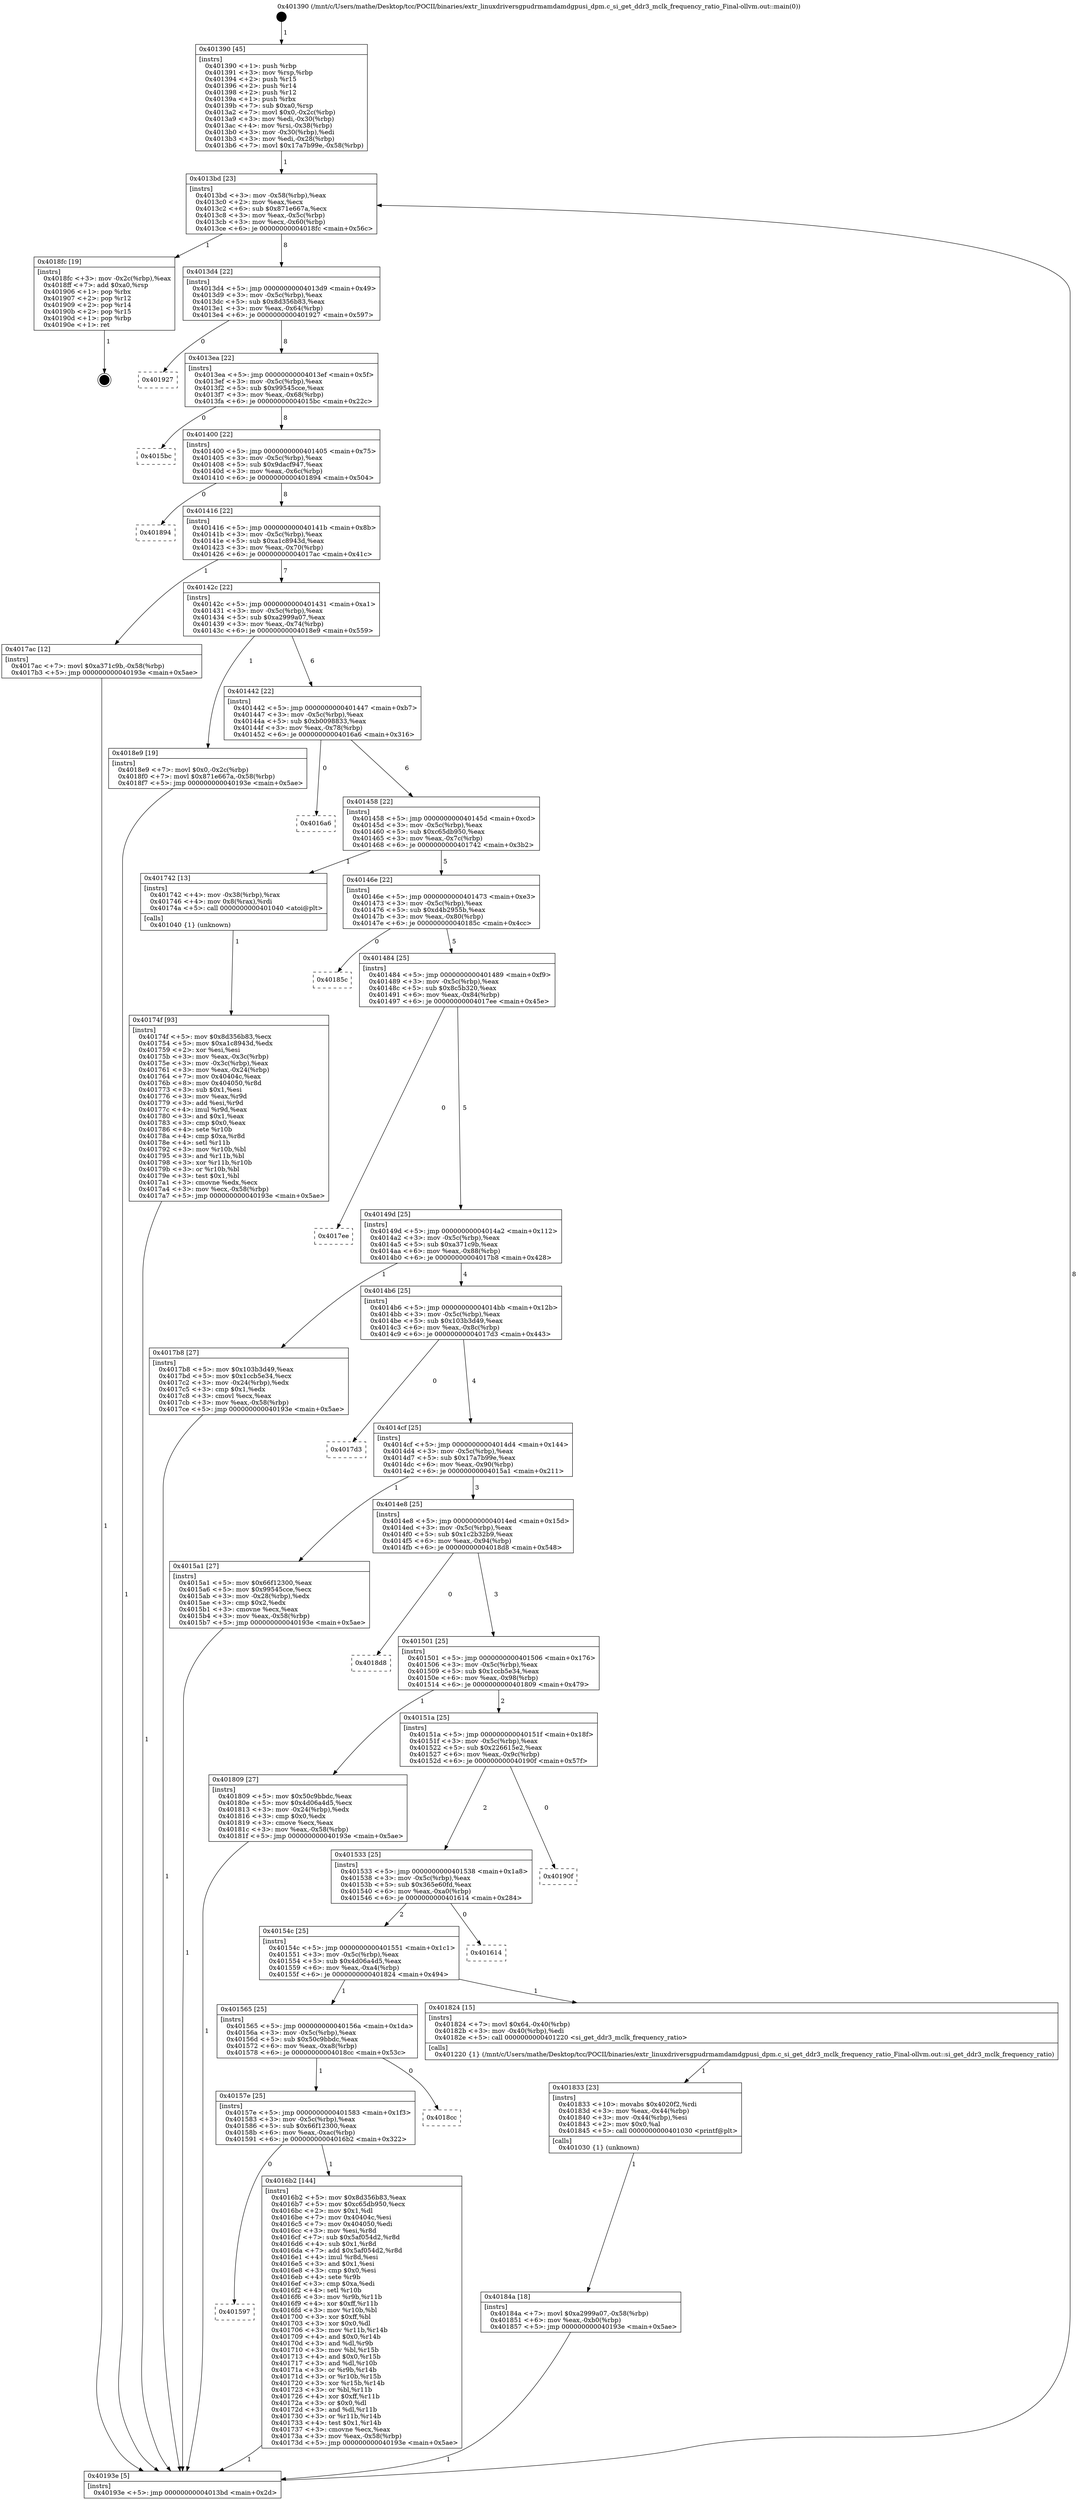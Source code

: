 digraph "0x401390" {
  label = "0x401390 (/mnt/c/Users/mathe/Desktop/tcc/POCII/binaries/extr_linuxdriversgpudrmamdamdgpusi_dpm.c_si_get_ddr3_mclk_frequency_ratio_Final-ollvm.out::main(0))"
  labelloc = "t"
  node[shape=record]

  Entry [label="",width=0.3,height=0.3,shape=circle,fillcolor=black,style=filled]
  "0x4013bd" [label="{
     0x4013bd [23]\l
     | [instrs]\l
     &nbsp;&nbsp;0x4013bd \<+3\>: mov -0x58(%rbp),%eax\l
     &nbsp;&nbsp;0x4013c0 \<+2\>: mov %eax,%ecx\l
     &nbsp;&nbsp;0x4013c2 \<+6\>: sub $0x871e667a,%ecx\l
     &nbsp;&nbsp;0x4013c8 \<+3\>: mov %eax,-0x5c(%rbp)\l
     &nbsp;&nbsp;0x4013cb \<+3\>: mov %ecx,-0x60(%rbp)\l
     &nbsp;&nbsp;0x4013ce \<+6\>: je 00000000004018fc \<main+0x56c\>\l
  }"]
  "0x4018fc" [label="{
     0x4018fc [19]\l
     | [instrs]\l
     &nbsp;&nbsp;0x4018fc \<+3\>: mov -0x2c(%rbp),%eax\l
     &nbsp;&nbsp;0x4018ff \<+7\>: add $0xa0,%rsp\l
     &nbsp;&nbsp;0x401906 \<+1\>: pop %rbx\l
     &nbsp;&nbsp;0x401907 \<+2\>: pop %r12\l
     &nbsp;&nbsp;0x401909 \<+2\>: pop %r14\l
     &nbsp;&nbsp;0x40190b \<+2\>: pop %r15\l
     &nbsp;&nbsp;0x40190d \<+1\>: pop %rbp\l
     &nbsp;&nbsp;0x40190e \<+1\>: ret\l
  }"]
  "0x4013d4" [label="{
     0x4013d4 [22]\l
     | [instrs]\l
     &nbsp;&nbsp;0x4013d4 \<+5\>: jmp 00000000004013d9 \<main+0x49\>\l
     &nbsp;&nbsp;0x4013d9 \<+3\>: mov -0x5c(%rbp),%eax\l
     &nbsp;&nbsp;0x4013dc \<+5\>: sub $0x8d356b83,%eax\l
     &nbsp;&nbsp;0x4013e1 \<+3\>: mov %eax,-0x64(%rbp)\l
     &nbsp;&nbsp;0x4013e4 \<+6\>: je 0000000000401927 \<main+0x597\>\l
  }"]
  Exit [label="",width=0.3,height=0.3,shape=circle,fillcolor=black,style=filled,peripheries=2]
  "0x401927" [label="{
     0x401927\l
  }", style=dashed]
  "0x4013ea" [label="{
     0x4013ea [22]\l
     | [instrs]\l
     &nbsp;&nbsp;0x4013ea \<+5\>: jmp 00000000004013ef \<main+0x5f\>\l
     &nbsp;&nbsp;0x4013ef \<+3\>: mov -0x5c(%rbp),%eax\l
     &nbsp;&nbsp;0x4013f2 \<+5\>: sub $0x99545cce,%eax\l
     &nbsp;&nbsp;0x4013f7 \<+3\>: mov %eax,-0x68(%rbp)\l
     &nbsp;&nbsp;0x4013fa \<+6\>: je 00000000004015bc \<main+0x22c\>\l
  }"]
  "0x40184a" [label="{
     0x40184a [18]\l
     | [instrs]\l
     &nbsp;&nbsp;0x40184a \<+7\>: movl $0xa2999a07,-0x58(%rbp)\l
     &nbsp;&nbsp;0x401851 \<+6\>: mov %eax,-0xb0(%rbp)\l
     &nbsp;&nbsp;0x401857 \<+5\>: jmp 000000000040193e \<main+0x5ae\>\l
  }"]
  "0x4015bc" [label="{
     0x4015bc\l
  }", style=dashed]
  "0x401400" [label="{
     0x401400 [22]\l
     | [instrs]\l
     &nbsp;&nbsp;0x401400 \<+5\>: jmp 0000000000401405 \<main+0x75\>\l
     &nbsp;&nbsp;0x401405 \<+3\>: mov -0x5c(%rbp),%eax\l
     &nbsp;&nbsp;0x401408 \<+5\>: sub $0x9dacf947,%eax\l
     &nbsp;&nbsp;0x40140d \<+3\>: mov %eax,-0x6c(%rbp)\l
     &nbsp;&nbsp;0x401410 \<+6\>: je 0000000000401894 \<main+0x504\>\l
  }"]
  "0x401833" [label="{
     0x401833 [23]\l
     | [instrs]\l
     &nbsp;&nbsp;0x401833 \<+10\>: movabs $0x4020f2,%rdi\l
     &nbsp;&nbsp;0x40183d \<+3\>: mov %eax,-0x44(%rbp)\l
     &nbsp;&nbsp;0x401840 \<+3\>: mov -0x44(%rbp),%esi\l
     &nbsp;&nbsp;0x401843 \<+2\>: mov $0x0,%al\l
     &nbsp;&nbsp;0x401845 \<+5\>: call 0000000000401030 \<printf@plt\>\l
     | [calls]\l
     &nbsp;&nbsp;0x401030 \{1\} (unknown)\l
  }"]
  "0x401894" [label="{
     0x401894\l
  }", style=dashed]
  "0x401416" [label="{
     0x401416 [22]\l
     | [instrs]\l
     &nbsp;&nbsp;0x401416 \<+5\>: jmp 000000000040141b \<main+0x8b\>\l
     &nbsp;&nbsp;0x40141b \<+3\>: mov -0x5c(%rbp),%eax\l
     &nbsp;&nbsp;0x40141e \<+5\>: sub $0xa1c8943d,%eax\l
     &nbsp;&nbsp;0x401423 \<+3\>: mov %eax,-0x70(%rbp)\l
     &nbsp;&nbsp;0x401426 \<+6\>: je 00000000004017ac \<main+0x41c\>\l
  }"]
  "0x40174f" [label="{
     0x40174f [93]\l
     | [instrs]\l
     &nbsp;&nbsp;0x40174f \<+5\>: mov $0x8d356b83,%ecx\l
     &nbsp;&nbsp;0x401754 \<+5\>: mov $0xa1c8943d,%edx\l
     &nbsp;&nbsp;0x401759 \<+2\>: xor %esi,%esi\l
     &nbsp;&nbsp;0x40175b \<+3\>: mov %eax,-0x3c(%rbp)\l
     &nbsp;&nbsp;0x40175e \<+3\>: mov -0x3c(%rbp),%eax\l
     &nbsp;&nbsp;0x401761 \<+3\>: mov %eax,-0x24(%rbp)\l
     &nbsp;&nbsp;0x401764 \<+7\>: mov 0x40404c,%eax\l
     &nbsp;&nbsp;0x40176b \<+8\>: mov 0x404050,%r8d\l
     &nbsp;&nbsp;0x401773 \<+3\>: sub $0x1,%esi\l
     &nbsp;&nbsp;0x401776 \<+3\>: mov %eax,%r9d\l
     &nbsp;&nbsp;0x401779 \<+3\>: add %esi,%r9d\l
     &nbsp;&nbsp;0x40177c \<+4\>: imul %r9d,%eax\l
     &nbsp;&nbsp;0x401780 \<+3\>: and $0x1,%eax\l
     &nbsp;&nbsp;0x401783 \<+3\>: cmp $0x0,%eax\l
     &nbsp;&nbsp;0x401786 \<+4\>: sete %r10b\l
     &nbsp;&nbsp;0x40178a \<+4\>: cmp $0xa,%r8d\l
     &nbsp;&nbsp;0x40178e \<+4\>: setl %r11b\l
     &nbsp;&nbsp;0x401792 \<+3\>: mov %r10b,%bl\l
     &nbsp;&nbsp;0x401795 \<+3\>: and %r11b,%bl\l
     &nbsp;&nbsp;0x401798 \<+3\>: xor %r11b,%r10b\l
     &nbsp;&nbsp;0x40179b \<+3\>: or %r10b,%bl\l
     &nbsp;&nbsp;0x40179e \<+3\>: test $0x1,%bl\l
     &nbsp;&nbsp;0x4017a1 \<+3\>: cmovne %edx,%ecx\l
     &nbsp;&nbsp;0x4017a4 \<+3\>: mov %ecx,-0x58(%rbp)\l
     &nbsp;&nbsp;0x4017a7 \<+5\>: jmp 000000000040193e \<main+0x5ae\>\l
  }"]
  "0x4017ac" [label="{
     0x4017ac [12]\l
     | [instrs]\l
     &nbsp;&nbsp;0x4017ac \<+7\>: movl $0xa371c9b,-0x58(%rbp)\l
     &nbsp;&nbsp;0x4017b3 \<+5\>: jmp 000000000040193e \<main+0x5ae\>\l
  }"]
  "0x40142c" [label="{
     0x40142c [22]\l
     | [instrs]\l
     &nbsp;&nbsp;0x40142c \<+5\>: jmp 0000000000401431 \<main+0xa1\>\l
     &nbsp;&nbsp;0x401431 \<+3\>: mov -0x5c(%rbp),%eax\l
     &nbsp;&nbsp;0x401434 \<+5\>: sub $0xa2999a07,%eax\l
     &nbsp;&nbsp;0x401439 \<+3\>: mov %eax,-0x74(%rbp)\l
     &nbsp;&nbsp;0x40143c \<+6\>: je 00000000004018e9 \<main+0x559\>\l
  }"]
  "0x401597" [label="{
     0x401597\l
  }", style=dashed]
  "0x4018e9" [label="{
     0x4018e9 [19]\l
     | [instrs]\l
     &nbsp;&nbsp;0x4018e9 \<+7\>: movl $0x0,-0x2c(%rbp)\l
     &nbsp;&nbsp;0x4018f0 \<+7\>: movl $0x871e667a,-0x58(%rbp)\l
     &nbsp;&nbsp;0x4018f7 \<+5\>: jmp 000000000040193e \<main+0x5ae\>\l
  }"]
  "0x401442" [label="{
     0x401442 [22]\l
     | [instrs]\l
     &nbsp;&nbsp;0x401442 \<+5\>: jmp 0000000000401447 \<main+0xb7\>\l
     &nbsp;&nbsp;0x401447 \<+3\>: mov -0x5c(%rbp),%eax\l
     &nbsp;&nbsp;0x40144a \<+5\>: sub $0xb0098833,%eax\l
     &nbsp;&nbsp;0x40144f \<+3\>: mov %eax,-0x78(%rbp)\l
     &nbsp;&nbsp;0x401452 \<+6\>: je 00000000004016a6 \<main+0x316\>\l
  }"]
  "0x4016b2" [label="{
     0x4016b2 [144]\l
     | [instrs]\l
     &nbsp;&nbsp;0x4016b2 \<+5\>: mov $0x8d356b83,%eax\l
     &nbsp;&nbsp;0x4016b7 \<+5\>: mov $0xc65db950,%ecx\l
     &nbsp;&nbsp;0x4016bc \<+2\>: mov $0x1,%dl\l
     &nbsp;&nbsp;0x4016be \<+7\>: mov 0x40404c,%esi\l
     &nbsp;&nbsp;0x4016c5 \<+7\>: mov 0x404050,%edi\l
     &nbsp;&nbsp;0x4016cc \<+3\>: mov %esi,%r8d\l
     &nbsp;&nbsp;0x4016cf \<+7\>: sub $0x5af054d2,%r8d\l
     &nbsp;&nbsp;0x4016d6 \<+4\>: sub $0x1,%r8d\l
     &nbsp;&nbsp;0x4016da \<+7\>: add $0x5af054d2,%r8d\l
     &nbsp;&nbsp;0x4016e1 \<+4\>: imul %r8d,%esi\l
     &nbsp;&nbsp;0x4016e5 \<+3\>: and $0x1,%esi\l
     &nbsp;&nbsp;0x4016e8 \<+3\>: cmp $0x0,%esi\l
     &nbsp;&nbsp;0x4016eb \<+4\>: sete %r9b\l
     &nbsp;&nbsp;0x4016ef \<+3\>: cmp $0xa,%edi\l
     &nbsp;&nbsp;0x4016f2 \<+4\>: setl %r10b\l
     &nbsp;&nbsp;0x4016f6 \<+3\>: mov %r9b,%r11b\l
     &nbsp;&nbsp;0x4016f9 \<+4\>: xor $0xff,%r11b\l
     &nbsp;&nbsp;0x4016fd \<+3\>: mov %r10b,%bl\l
     &nbsp;&nbsp;0x401700 \<+3\>: xor $0xff,%bl\l
     &nbsp;&nbsp;0x401703 \<+3\>: xor $0x0,%dl\l
     &nbsp;&nbsp;0x401706 \<+3\>: mov %r11b,%r14b\l
     &nbsp;&nbsp;0x401709 \<+4\>: and $0x0,%r14b\l
     &nbsp;&nbsp;0x40170d \<+3\>: and %dl,%r9b\l
     &nbsp;&nbsp;0x401710 \<+3\>: mov %bl,%r15b\l
     &nbsp;&nbsp;0x401713 \<+4\>: and $0x0,%r15b\l
     &nbsp;&nbsp;0x401717 \<+3\>: and %dl,%r10b\l
     &nbsp;&nbsp;0x40171a \<+3\>: or %r9b,%r14b\l
     &nbsp;&nbsp;0x40171d \<+3\>: or %r10b,%r15b\l
     &nbsp;&nbsp;0x401720 \<+3\>: xor %r15b,%r14b\l
     &nbsp;&nbsp;0x401723 \<+3\>: or %bl,%r11b\l
     &nbsp;&nbsp;0x401726 \<+4\>: xor $0xff,%r11b\l
     &nbsp;&nbsp;0x40172a \<+3\>: or $0x0,%dl\l
     &nbsp;&nbsp;0x40172d \<+3\>: and %dl,%r11b\l
     &nbsp;&nbsp;0x401730 \<+3\>: or %r11b,%r14b\l
     &nbsp;&nbsp;0x401733 \<+4\>: test $0x1,%r14b\l
     &nbsp;&nbsp;0x401737 \<+3\>: cmovne %ecx,%eax\l
     &nbsp;&nbsp;0x40173a \<+3\>: mov %eax,-0x58(%rbp)\l
     &nbsp;&nbsp;0x40173d \<+5\>: jmp 000000000040193e \<main+0x5ae\>\l
  }"]
  "0x4016a6" [label="{
     0x4016a6\l
  }", style=dashed]
  "0x401458" [label="{
     0x401458 [22]\l
     | [instrs]\l
     &nbsp;&nbsp;0x401458 \<+5\>: jmp 000000000040145d \<main+0xcd\>\l
     &nbsp;&nbsp;0x40145d \<+3\>: mov -0x5c(%rbp),%eax\l
     &nbsp;&nbsp;0x401460 \<+5\>: sub $0xc65db950,%eax\l
     &nbsp;&nbsp;0x401465 \<+3\>: mov %eax,-0x7c(%rbp)\l
     &nbsp;&nbsp;0x401468 \<+6\>: je 0000000000401742 \<main+0x3b2\>\l
  }"]
  "0x40157e" [label="{
     0x40157e [25]\l
     | [instrs]\l
     &nbsp;&nbsp;0x40157e \<+5\>: jmp 0000000000401583 \<main+0x1f3\>\l
     &nbsp;&nbsp;0x401583 \<+3\>: mov -0x5c(%rbp),%eax\l
     &nbsp;&nbsp;0x401586 \<+5\>: sub $0x66f12300,%eax\l
     &nbsp;&nbsp;0x40158b \<+6\>: mov %eax,-0xac(%rbp)\l
     &nbsp;&nbsp;0x401591 \<+6\>: je 00000000004016b2 \<main+0x322\>\l
  }"]
  "0x401742" [label="{
     0x401742 [13]\l
     | [instrs]\l
     &nbsp;&nbsp;0x401742 \<+4\>: mov -0x38(%rbp),%rax\l
     &nbsp;&nbsp;0x401746 \<+4\>: mov 0x8(%rax),%rdi\l
     &nbsp;&nbsp;0x40174a \<+5\>: call 0000000000401040 \<atoi@plt\>\l
     | [calls]\l
     &nbsp;&nbsp;0x401040 \{1\} (unknown)\l
  }"]
  "0x40146e" [label="{
     0x40146e [22]\l
     | [instrs]\l
     &nbsp;&nbsp;0x40146e \<+5\>: jmp 0000000000401473 \<main+0xe3\>\l
     &nbsp;&nbsp;0x401473 \<+3\>: mov -0x5c(%rbp),%eax\l
     &nbsp;&nbsp;0x401476 \<+5\>: sub $0xd4b2955b,%eax\l
     &nbsp;&nbsp;0x40147b \<+3\>: mov %eax,-0x80(%rbp)\l
     &nbsp;&nbsp;0x40147e \<+6\>: je 000000000040185c \<main+0x4cc\>\l
  }"]
  "0x4018cc" [label="{
     0x4018cc\l
  }", style=dashed]
  "0x40185c" [label="{
     0x40185c\l
  }", style=dashed]
  "0x401484" [label="{
     0x401484 [25]\l
     | [instrs]\l
     &nbsp;&nbsp;0x401484 \<+5\>: jmp 0000000000401489 \<main+0xf9\>\l
     &nbsp;&nbsp;0x401489 \<+3\>: mov -0x5c(%rbp),%eax\l
     &nbsp;&nbsp;0x40148c \<+5\>: sub $0x8c5b320,%eax\l
     &nbsp;&nbsp;0x401491 \<+6\>: mov %eax,-0x84(%rbp)\l
     &nbsp;&nbsp;0x401497 \<+6\>: je 00000000004017ee \<main+0x45e\>\l
  }"]
  "0x401565" [label="{
     0x401565 [25]\l
     | [instrs]\l
     &nbsp;&nbsp;0x401565 \<+5\>: jmp 000000000040156a \<main+0x1da\>\l
     &nbsp;&nbsp;0x40156a \<+3\>: mov -0x5c(%rbp),%eax\l
     &nbsp;&nbsp;0x40156d \<+5\>: sub $0x50c9bbdc,%eax\l
     &nbsp;&nbsp;0x401572 \<+6\>: mov %eax,-0xa8(%rbp)\l
     &nbsp;&nbsp;0x401578 \<+6\>: je 00000000004018cc \<main+0x53c\>\l
  }"]
  "0x4017ee" [label="{
     0x4017ee\l
  }", style=dashed]
  "0x40149d" [label="{
     0x40149d [25]\l
     | [instrs]\l
     &nbsp;&nbsp;0x40149d \<+5\>: jmp 00000000004014a2 \<main+0x112\>\l
     &nbsp;&nbsp;0x4014a2 \<+3\>: mov -0x5c(%rbp),%eax\l
     &nbsp;&nbsp;0x4014a5 \<+5\>: sub $0xa371c9b,%eax\l
     &nbsp;&nbsp;0x4014aa \<+6\>: mov %eax,-0x88(%rbp)\l
     &nbsp;&nbsp;0x4014b0 \<+6\>: je 00000000004017b8 \<main+0x428\>\l
  }"]
  "0x401824" [label="{
     0x401824 [15]\l
     | [instrs]\l
     &nbsp;&nbsp;0x401824 \<+7\>: movl $0x64,-0x40(%rbp)\l
     &nbsp;&nbsp;0x40182b \<+3\>: mov -0x40(%rbp),%edi\l
     &nbsp;&nbsp;0x40182e \<+5\>: call 0000000000401220 \<si_get_ddr3_mclk_frequency_ratio\>\l
     | [calls]\l
     &nbsp;&nbsp;0x401220 \{1\} (/mnt/c/Users/mathe/Desktop/tcc/POCII/binaries/extr_linuxdriversgpudrmamdamdgpusi_dpm.c_si_get_ddr3_mclk_frequency_ratio_Final-ollvm.out::si_get_ddr3_mclk_frequency_ratio)\l
  }"]
  "0x4017b8" [label="{
     0x4017b8 [27]\l
     | [instrs]\l
     &nbsp;&nbsp;0x4017b8 \<+5\>: mov $0x103b3d49,%eax\l
     &nbsp;&nbsp;0x4017bd \<+5\>: mov $0x1ccb5e34,%ecx\l
     &nbsp;&nbsp;0x4017c2 \<+3\>: mov -0x24(%rbp),%edx\l
     &nbsp;&nbsp;0x4017c5 \<+3\>: cmp $0x1,%edx\l
     &nbsp;&nbsp;0x4017c8 \<+3\>: cmovl %ecx,%eax\l
     &nbsp;&nbsp;0x4017cb \<+3\>: mov %eax,-0x58(%rbp)\l
     &nbsp;&nbsp;0x4017ce \<+5\>: jmp 000000000040193e \<main+0x5ae\>\l
  }"]
  "0x4014b6" [label="{
     0x4014b6 [25]\l
     | [instrs]\l
     &nbsp;&nbsp;0x4014b6 \<+5\>: jmp 00000000004014bb \<main+0x12b\>\l
     &nbsp;&nbsp;0x4014bb \<+3\>: mov -0x5c(%rbp),%eax\l
     &nbsp;&nbsp;0x4014be \<+5\>: sub $0x103b3d49,%eax\l
     &nbsp;&nbsp;0x4014c3 \<+6\>: mov %eax,-0x8c(%rbp)\l
     &nbsp;&nbsp;0x4014c9 \<+6\>: je 00000000004017d3 \<main+0x443\>\l
  }"]
  "0x40154c" [label="{
     0x40154c [25]\l
     | [instrs]\l
     &nbsp;&nbsp;0x40154c \<+5\>: jmp 0000000000401551 \<main+0x1c1\>\l
     &nbsp;&nbsp;0x401551 \<+3\>: mov -0x5c(%rbp),%eax\l
     &nbsp;&nbsp;0x401554 \<+5\>: sub $0x4d06a4d5,%eax\l
     &nbsp;&nbsp;0x401559 \<+6\>: mov %eax,-0xa4(%rbp)\l
     &nbsp;&nbsp;0x40155f \<+6\>: je 0000000000401824 \<main+0x494\>\l
  }"]
  "0x4017d3" [label="{
     0x4017d3\l
  }", style=dashed]
  "0x4014cf" [label="{
     0x4014cf [25]\l
     | [instrs]\l
     &nbsp;&nbsp;0x4014cf \<+5\>: jmp 00000000004014d4 \<main+0x144\>\l
     &nbsp;&nbsp;0x4014d4 \<+3\>: mov -0x5c(%rbp),%eax\l
     &nbsp;&nbsp;0x4014d7 \<+5\>: sub $0x17a7b99e,%eax\l
     &nbsp;&nbsp;0x4014dc \<+6\>: mov %eax,-0x90(%rbp)\l
     &nbsp;&nbsp;0x4014e2 \<+6\>: je 00000000004015a1 \<main+0x211\>\l
  }"]
  "0x401614" [label="{
     0x401614\l
  }", style=dashed]
  "0x4015a1" [label="{
     0x4015a1 [27]\l
     | [instrs]\l
     &nbsp;&nbsp;0x4015a1 \<+5\>: mov $0x66f12300,%eax\l
     &nbsp;&nbsp;0x4015a6 \<+5\>: mov $0x99545cce,%ecx\l
     &nbsp;&nbsp;0x4015ab \<+3\>: mov -0x28(%rbp),%edx\l
     &nbsp;&nbsp;0x4015ae \<+3\>: cmp $0x2,%edx\l
     &nbsp;&nbsp;0x4015b1 \<+3\>: cmovne %ecx,%eax\l
     &nbsp;&nbsp;0x4015b4 \<+3\>: mov %eax,-0x58(%rbp)\l
     &nbsp;&nbsp;0x4015b7 \<+5\>: jmp 000000000040193e \<main+0x5ae\>\l
  }"]
  "0x4014e8" [label="{
     0x4014e8 [25]\l
     | [instrs]\l
     &nbsp;&nbsp;0x4014e8 \<+5\>: jmp 00000000004014ed \<main+0x15d\>\l
     &nbsp;&nbsp;0x4014ed \<+3\>: mov -0x5c(%rbp),%eax\l
     &nbsp;&nbsp;0x4014f0 \<+5\>: sub $0x1c2b32b9,%eax\l
     &nbsp;&nbsp;0x4014f5 \<+6\>: mov %eax,-0x94(%rbp)\l
     &nbsp;&nbsp;0x4014fb \<+6\>: je 00000000004018d8 \<main+0x548\>\l
  }"]
  "0x40193e" [label="{
     0x40193e [5]\l
     | [instrs]\l
     &nbsp;&nbsp;0x40193e \<+5\>: jmp 00000000004013bd \<main+0x2d\>\l
  }"]
  "0x401390" [label="{
     0x401390 [45]\l
     | [instrs]\l
     &nbsp;&nbsp;0x401390 \<+1\>: push %rbp\l
     &nbsp;&nbsp;0x401391 \<+3\>: mov %rsp,%rbp\l
     &nbsp;&nbsp;0x401394 \<+2\>: push %r15\l
     &nbsp;&nbsp;0x401396 \<+2\>: push %r14\l
     &nbsp;&nbsp;0x401398 \<+2\>: push %r12\l
     &nbsp;&nbsp;0x40139a \<+1\>: push %rbx\l
     &nbsp;&nbsp;0x40139b \<+7\>: sub $0xa0,%rsp\l
     &nbsp;&nbsp;0x4013a2 \<+7\>: movl $0x0,-0x2c(%rbp)\l
     &nbsp;&nbsp;0x4013a9 \<+3\>: mov %edi,-0x30(%rbp)\l
     &nbsp;&nbsp;0x4013ac \<+4\>: mov %rsi,-0x38(%rbp)\l
     &nbsp;&nbsp;0x4013b0 \<+3\>: mov -0x30(%rbp),%edi\l
     &nbsp;&nbsp;0x4013b3 \<+3\>: mov %edi,-0x28(%rbp)\l
     &nbsp;&nbsp;0x4013b6 \<+7\>: movl $0x17a7b99e,-0x58(%rbp)\l
  }"]
  "0x401533" [label="{
     0x401533 [25]\l
     | [instrs]\l
     &nbsp;&nbsp;0x401533 \<+5\>: jmp 0000000000401538 \<main+0x1a8\>\l
     &nbsp;&nbsp;0x401538 \<+3\>: mov -0x5c(%rbp),%eax\l
     &nbsp;&nbsp;0x40153b \<+5\>: sub $0x365e60fd,%eax\l
     &nbsp;&nbsp;0x401540 \<+6\>: mov %eax,-0xa0(%rbp)\l
     &nbsp;&nbsp;0x401546 \<+6\>: je 0000000000401614 \<main+0x284\>\l
  }"]
  "0x4018d8" [label="{
     0x4018d8\l
  }", style=dashed]
  "0x401501" [label="{
     0x401501 [25]\l
     | [instrs]\l
     &nbsp;&nbsp;0x401501 \<+5\>: jmp 0000000000401506 \<main+0x176\>\l
     &nbsp;&nbsp;0x401506 \<+3\>: mov -0x5c(%rbp),%eax\l
     &nbsp;&nbsp;0x401509 \<+5\>: sub $0x1ccb5e34,%eax\l
     &nbsp;&nbsp;0x40150e \<+6\>: mov %eax,-0x98(%rbp)\l
     &nbsp;&nbsp;0x401514 \<+6\>: je 0000000000401809 \<main+0x479\>\l
  }"]
  "0x40190f" [label="{
     0x40190f\l
  }", style=dashed]
  "0x401809" [label="{
     0x401809 [27]\l
     | [instrs]\l
     &nbsp;&nbsp;0x401809 \<+5\>: mov $0x50c9bbdc,%eax\l
     &nbsp;&nbsp;0x40180e \<+5\>: mov $0x4d06a4d5,%ecx\l
     &nbsp;&nbsp;0x401813 \<+3\>: mov -0x24(%rbp),%edx\l
     &nbsp;&nbsp;0x401816 \<+3\>: cmp $0x0,%edx\l
     &nbsp;&nbsp;0x401819 \<+3\>: cmove %ecx,%eax\l
     &nbsp;&nbsp;0x40181c \<+3\>: mov %eax,-0x58(%rbp)\l
     &nbsp;&nbsp;0x40181f \<+5\>: jmp 000000000040193e \<main+0x5ae\>\l
  }"]
  "0x40151a" [label="{
     0x40151a [25]\l
     | [instrs]\l
     &nbsp;&nbsp;0x40151a \<+5\>: jmp 000000000040151f \<main+0x18f\>\l
     &nbsp;&nbsp;0x40151f \<+3\>: mov -0x5c(%rbp),%eax\l
     &nbsp;&nbsp;0x401522 \<+5\>: sub $0x226615e2,%eax\l
     &nbsp;&nbsp;0x401527 \<+6\>: mov %eax,-0x9c(%rbp)\l
     &nbsp;&nbsp;0x40152d \<+6\>: je 000000000040190f \<main+0x57f\>\l
  }"]
  Entry -> "0x401390" [label=" 1"]
  "0x4013bd" -> "0x4018fc" [label=" 1"]
  "0x4013bd" -> "0x4013d4" [label=" 8"]
  "0x4018fc" -> Exit [label=" 1"]
  "0x4013d4" -> "0x401927" [label=" 0"]
  "0x4013d4" -> "0x4013ea" [label=" 8"]
  "0x4018e9" -> "0x40193e" [label=" 1"]
  "0x4013ea" -> "0x4015bc" [label=" 0"]
  "0x4013ea" -> "0x401400" [label=" 8"]
  "0x40184a" -> "0x40193e" [label=" 1"]
  "0x401400" -> "0x401894" [label=" 0"]
  "0x401400" -> "0x401416" [label=" 8"]
  "0x401833" -> "0x40184a" [label=" 1"]
  "0x401416" -> "0x4017ac" [label=" 1"]
  "0x401416" -> "0x40142c" [label=" 7"]
  "0x401824" -> "0x401833" [label=" 1"]
  "0x40142c" -> "0x4018e9" [label=" 1"]
  "0x40142c" -> "0x401442" [label=" 6"]
  "0x401809" -> "0x40193e" [label=" 1"]
  "0x401442" -> "0x4016a6" [label=" 0"]
  "0x401442" -> "0x401458" [label=" 6"]
  "0x4017b8" -> "0x40193e" [label=" 1"]
  "0x401458" -> "0x401742" [label=" 1"]
  "0x401458" -> "0x40146e" [label=" 5"]
  "0x40174f" -> "0x40193e" [label=" 1"]
  "0x40146e" -> "0x40185c" [label=" 0"]
  "0x40146e" -> "0x401484" [label=" 5"]
  "0x401742" -> "0x40174f" [label=" 1"]
  "0x401484" -> "0x4017ee" [label=" 0"]
  "0x401484" -> "0x40149d" [label=" 5"]
  "0x40157e" -> "0x401597" [label=" 0"]
  "0x40149d" -> "0x4017b8" [label=" 1"]
  "0x40149d" -> "0x4014b6" [label=" 4"]
  "0x40157e" -> "0x4016b2" [label=" 1"]
  "0x4014b6" -> "0x4017d3" [label=" 0"]
  "0x4014b6" -> "0x4014cf" [label=" 4"]
  "0x401565" -> "0x40157e" [label=" 1"]
  "0x4014cf" -> "0x4015a1" [label=" 1"]
  "0x4014cf" -> "0x4014e8" [label=" 3"]
  "0x4015a1" -> "0x40193e" [label=" 1"]
  "0x401390" -> "0x4013bd" [label=" 1"]
  "0x40193e" -> "0x4013bd" [label=" 8"]
  "0x401565" -> "0x4018cc" [label=" 0"]
  "0x4014e8" -> "0x4018d8" [label=" 0"]
  "0x4014e8" -> "0x401501" [label=" 3"]
  "0x40154c" -> "0x401565" [label=" 1"]
  "0x401501" -> "0x401809" [label=" 1"]
  "0x401501" -> "0x40151a" [label=" 2"]
  "0x40154c" -> "0x401824" [label=" 1"]
  "0x40151a" -> "0x40190f" [label=" 0"]
  "0x40151a" -> "0x401533" [label=" 2"]
  "0x4016b2" -> "0x40193e" [label=" 1"]
  "0x401533" -> "0x401614" [label=" 0"]
  "0x401533" -> "0x40154c" [label=" 2"]
  "0x4017ac" -> "0x40193e" [label=" 1"]
}
